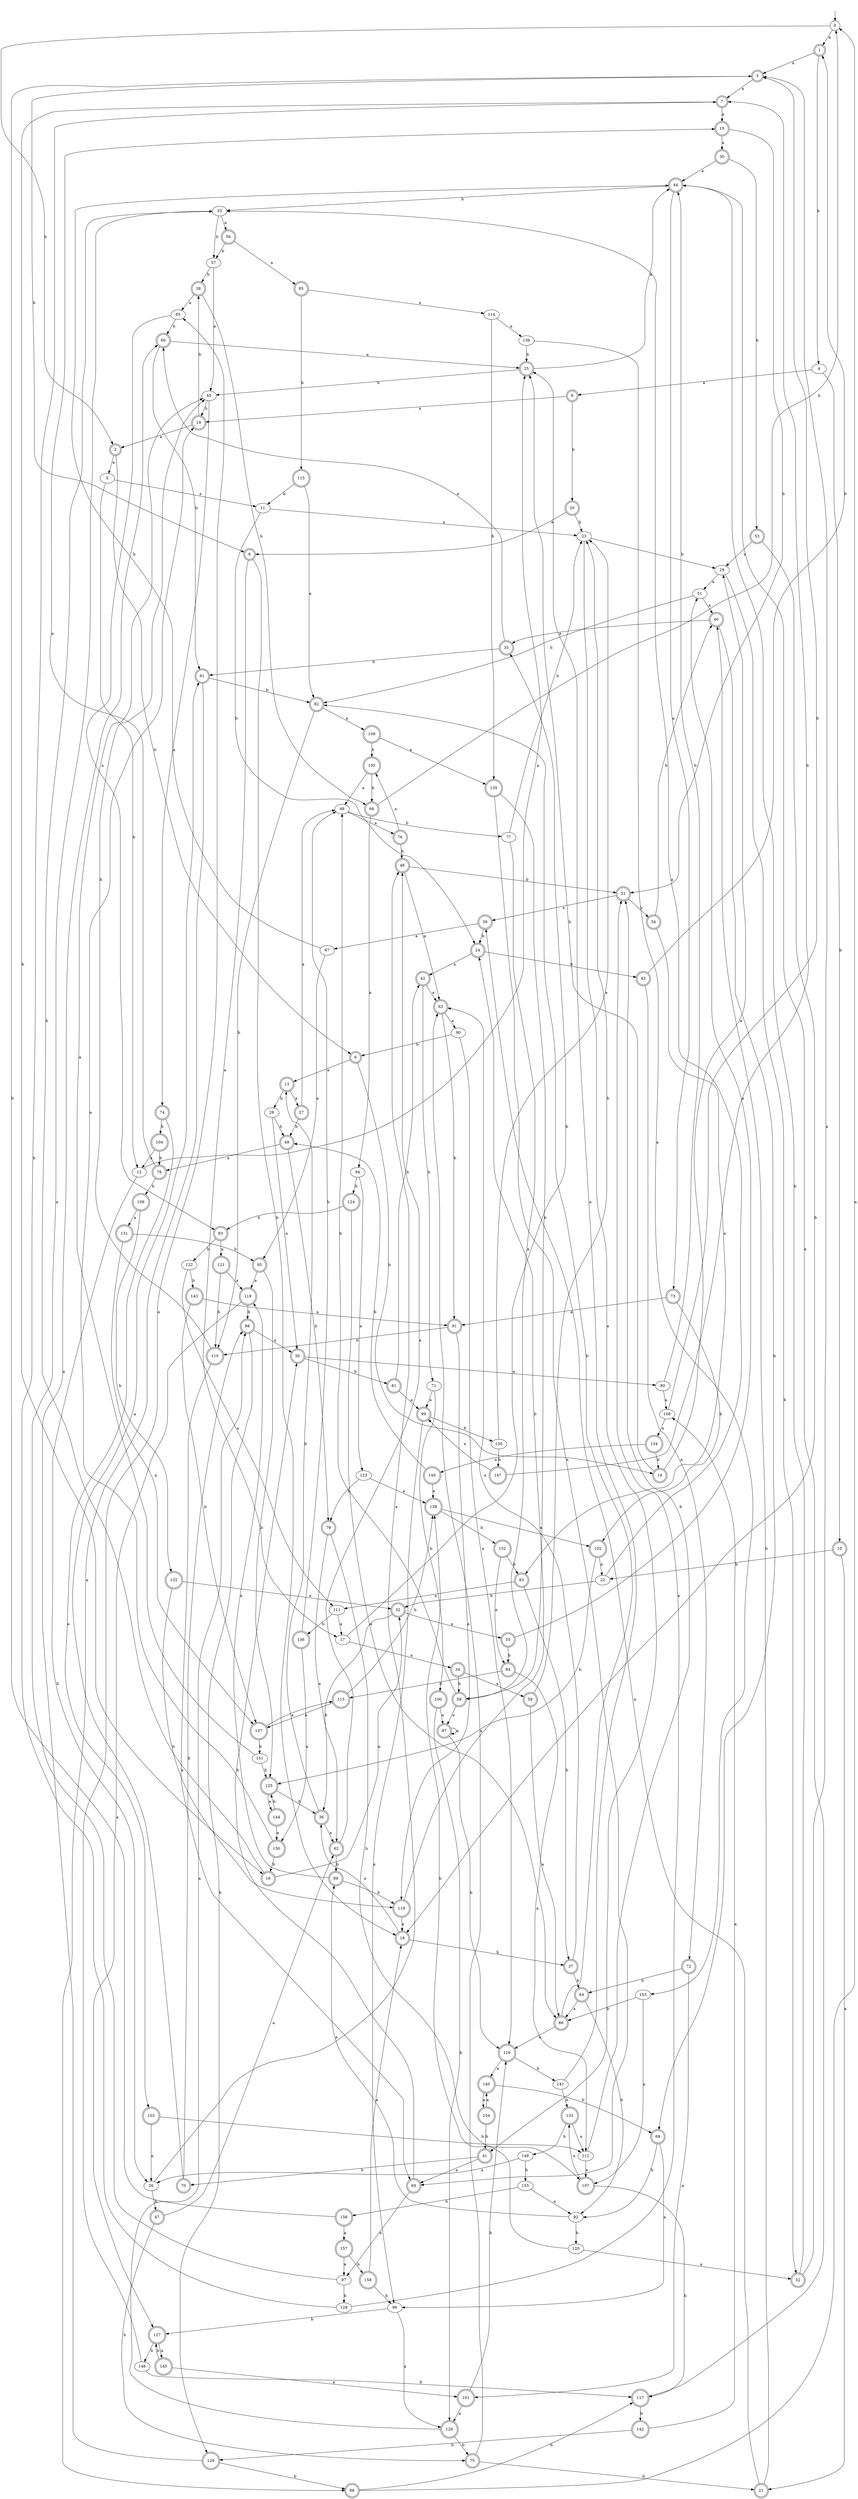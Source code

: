 digraph RandomDFA {
  __start0 [label="", shape=none];
  __start0 -> 0 [label=""];
  0 [shape=circle]
  0 -> 1 [label="a"]
  0 -> 2 [label="b"]
  1 [shape=doublecircle]
  1 -> 3 [label="a"]
  1 -> 4 [label="b"]
  2 [shape=doublecircle]
  2 -> 5 [label="a"]
  2 -> 6 [label="b"]
  3 [shape=doublecircle]
  3 -> 7 [label="a"]
  3 -> 8 [label="b"]
  4
  4 -> 9 [label="a"]
  4 -> 10 [label="b"]
  5
  5 -> 11 [label="a"]
  5 -> 12 [label="b"]
  6 [shape=doublecircle]
  6 -> 13 [label="a"]
  6 -> 14 [label="b"]
  7 [shape=doublecircle]
  7 -> 15 [label="a"]
  7 -> 16 [label="b"]
  8 [shape=doublecircle]
  8 -> 17 [label="a"]
  8 -> 18 [label="b"]
  9 [shape=doublecircle]
  9 -> 19 [label="a"]
  9 -> 20 [label="b"]
  10 [shape=doublecircle]
  10 -> 21 [label="a"]
  10 -> 22 [label="b"]
  11
  11 -> 23 [label="a"]
  11 -> 24 [label="b"]
  12
  12 -> 25 [label="a"]
  12 -> 26 [label="b"]
  13 [shape=doublecircle]
  13 -> 27 [label="a"]
  13 -> 28 [label="b"]
  14 [shape=doublecircle]
  14 -> 29 [label="a"]
  14 -> 25 [label="b"]
  15 [shape=doublecircle]
  15 -> 30 [label="a"]
  15 -> 31 [label="b"]
  16 [shape=doublecircle]
  16 -> 32 [label="a"]
  16 -> 33 [label="b"]
  17
  17 -> 34 [label="a"]
  17 -> 35 [label="b"]
  18 [shape=doublecircle]
  18 -> 36 [label="a"]
  18 -> 37 [label="b"]
  19 [shape=doublecircle]
  19 -> 2 [label="a"]
  19 -> 38 [label="b"]
  20 [shape=doublecircle]
  20 -> 8 [label="a"]
  20 -> 23 [label="b"]
  21 [shape=doublecircle]
  21 -> 39 [label="a"]
  21 -> 40 [label="b"]
  22
  22 -> 33 [label="a"]
  22 -> 32 [label="b"]
  23
  23 -> 41 [label="a"]
  23 -> 29 [label="b"]
  24 [shape=doublecircle]
  24 -> 42 [label="a"]
  24 -> 43 [label="b"]
  25 [shape=doublecircle]
  25 -> 44 [label="a"]
  25 -> 45 [label="b"]
  26
  26 -> 46 [label="a"]
  26 -> 47 [label="b"]
  27 [shape=doublecircle]
  27 -> 48 [label="a"]
  27 -> 49 [label="b"]
  28
  28 -> 50 [label="a"]
  28 -> 49 [label="b"]
  29
  29 -> 51 [label="a"]
  29 -> 52 [label="b"]
  30 [shape=doublecircle]
  30 -> 44 [label="a"]
  30 -> 53 [label="b"]
  31 [shape=doublecircle]
  31 -> 39 [label="a"]
  31 -> 54 [label="b"]
  32 [shape=doublecircle]
  32 -> 55 [label="a"]
  32 -> 36 [label="b"]
  33
  33 -> 56 [label="a"]
  33 -> 57 [label="b"]
  34 [shape=doublecircle]
  34 -> 58 [label="a"]
  34 -> 59 [label="b"]
  35 [shape=doublecircle]
  35 -> 60 [label="a"]
  35 -> 61 [label="b"]
  36 [shape=doublecircle]
  36 -> 62 [label="a"]
  36 -> 13 [label="b"]
  37 [shape=doublecircle]
  37 -> 63 [label="a"]
  37 -> 64 [label="b"]
  38 [shape=doublecircle]
  38 -> 65 [label="a"]
  38 -> 66 [label="b"]
  39 [shape=doublecircle]
  39 -> 67 [label="a"]
  39 -> 24 [label="b"]
  40 [shape=doublecircle]
  40 -> 35 [label="a"]
  40 -> 68 [label="b"]
  41 [shape=doublecircle]
  41 -> 69 [label="a"]
  41 -> 70 [label="b"]
  42 [shape=doublecircle]
  42 -> 63 [label="a"]
  42 -> 71 [label="b"]
  43 [shape=doublecircle]
  43 -> 72 [label="a"]
  43 -> 1 [label="b"]
  44 [shape=doublecircle]
  44 -> 73 [label="a"]
  44 -> 33 [label="b"]
  45
  45 -> 74 [label="a"]
  45 -> 19 [label="b"]
  46 [shape=doublecircle]
  46 -> 63 [label="a"]
  46 -> 31 [label="b"]
  47 [shape=doublecircle]
  47 -> 62 [label="a"]
  47 -> 75 [label="b"]
  48
  48 -> 76 [label="a"]
  48 -> 77 [label="b"]
  49 [shape=doublecircle]
  49 -> 78 [label="a"]
  49 -> 79 [label="b"]
  50 [shape=doublecircle]
  50 -> 80 [label="a"]
  50 -> 81 [label="b"]
  51
  51 -> 40 [label="a"]
  51 -> 82 [label="b"]
  52 [shape=doublecircle]
  52 -> 3 [label="a"]
  52 -> 44 [label="b"]
  53 [shape=doublecircle]
  53 -> 29 [label="a"]
  53 -> 18 [label="b"]
  54 [shape=doublecircle]
  54 -> 83 [label="a"]
  54 -> 40 [label="b"]
  55 [shape=doublecircle]
  55 -> 51 [label="a"]
  55 -> 84 [label="b"]
  56 [shape=doublecircle]
  56 -> 85 [label="a"]
  56 -> 57 [label="b"]
  57
  57 -> 45 [label="a"]
  57 -> 38 [label="b"]
  58 [shape=doublecircle]
  58 -> 86 [label="a"]
  58 -> 23 [label="b"]
  59 [shape=doublecircle]
  59 -> 87 [label="a"]
  59 -> 48 [label="b"]
  60 [shape=doublecircle]
  60 -> 25 [label="a"]
  60 -> 61 [label="b"]
  61 [shape=doublecircle]
  61 -> 88 [label="a"]
  61 -> 82 [label="b"]
  62 [shape=doublecircle]
  62 -> 46 [label="a"]
  62 -> 89 [label="b"]
  63 [shape=doublecircle]
  63 -> 90 [label="a"]
  63 -> 91 [label="b"]
  64 [shape=doublecircle]
  64 -> 86 [label="a"]
  64 -> 92 [label="b"]
  65
  65 -> 93 [label="a"]
  65 -> 60 [label="b"]
  66 [shape=doublecircle]
  66 -> 94 [label="a"]
  66 -> 0 [label="b"]
  67
  67 -> 95 [label="a"]
  67 -> 44 [label="b"]
  68 [shape=doublecircle]
  68 -> 96 [label="a"]
  68 -> 92 [label="b"]
  69 [shape=doublecircle]
  69 -> 97 [label="a"]
  69 -> 50 [label="b"]
  70 [shape=doublecircle]
  70 -> 61 [label="a"]
  70 -> 98 [label="b"]
  71
  71 -> 99 [label="a"]
  71 -> 100 [label="b"]
  72 [shape=doublecircle]
  72 -> 101 [label="a"]
  72 -> 64 [label="b"]
  73 [shape=doublecircle]
  73 -> 91 [label="a"]
  73 -> 102 [label="b"]
  74 [shape=doublecircle]
  74 -> 103 [label="a"]
  74 -> 104 [label="b"]
  75 [shape=doublecircle]
  75 -> 63 [label="a"]
  75 -> 21 [label="b"]
  76 [shape=doublecircle]
  76 -> 105 [label="a"]
  76 -> 46 [label="b"]
  77
  77 -> 59 [label="a"]
  77 -> 23 [label="b"]
  78 [shape=doublecircle]
  78 -> 15 [label="a"]
  78 -> 106 [label="b"]
  79 [shape=doublecircle]
  79 -> 62 [label="a"]
  79 -> 107 [label="b"]
  80
  80 -> 108 [label="a"]
  80 -> 44 [label="b"]
  81 [shape=doublecircle]
  81 -> 99 [label="a"]
  81 -> 42 [label="b"]
  82 [shape=doublecircle]
  82 -> 109 [label="a"]
  82 -> 110 [label="b"]
  83 [shape=doublecircle]
  83 -> 111 [label="a"]
  83 -> 37 [label="b"]
  84 [shape=doublecircle]
  84 -> 112 [label="a"]
  84 -> 113 [label="b"]
  85 [shape=doublecircle]
  85 -> 114 [label="a"]
  85 -> 115 [label="b"]
  86 [shape=doublecircle]
  86 -> 116 [label="a"]
  86 -> 82 [label="b"]
  87 [shape=doublecircle]
  87 -> 87 [label="a"]
  87 -> 116 [label="b"]
  88 [shape=doublecircle]
  88 -> 0 [label="a"]
  88 -> 117 [label="b"]
  89 [shape=doublecircle]
  89 -> 118 [label="a"]
  89 -> 119 [label="b"]
  90
  90 -> 116 [label="a"]
  90 -> 6 [label="b"]
  91 [shape=doublecircle]
  91 -> 119 [label="a"]
  91 -> 110 [label="b"]
  92
  92 -> 89 [label="a"]
  92 -> 120 [label="b"]
  93 [shape=doublecircle]
  93 -> 121 [label="a"]
  93 -> 122 [label="b"]
  94
  94 -> 123 [label="a"]
  94 -> 124 [label="b"]
  95 [shape=doublecircle]
  95 -> 118 [label="a"]
  95 -> 125 [label="b"]
  96
  96 -> 126 [label="a"]
  96 -> 127 [label="b"]
  97
  97 -> 33 [label="a"]
  97 -> 128 [label="b"]
  98 [shape=doublecircle]
  98 -> 50 [label="a"]
  98 -> 129 [label="b"]
  99 [shape=doublecircle]
  99 -> 96 [label="a"]
  99 -> 130 [label="b"]
  100 [shape=doublecircle]
  100 -> 87 [label="a"]
  100 -> 126 [label="b"]
  101 [shape=doublecircle]
  101 -> 126 [label="a"]
  101 -> 116 [label="b"]
  102 [shape=doublecircle]
  102 -> 22 [label="a"]
  102 -> 125 [label="b"]
  103 [shape=doublecircle]
  103 -> 26 [label="a"]
  103 -> 112 [label="b"]
  104 [shape=doublecircle]
  104 -> 12 [label="a"]
  104 -> 78 [label="b"]
  105 [shape=doublecircle]
  105 -> 48 [label="a"]
  105 -> 66 [label="b"]
  106 [shape=doublecircle]
  106 -> 131 [label="a"]
  106 -> 132 [label="b"]
  107 [shape=doublecircle]
  107 -> 133 [label="a"]
  107 -> 117 [label="b"]
  108
  108 -> 134 [label="a"]
  108 -> 3 [label="b"]
  109 [shape=doublecircle]
  109 -> 135 [label="a"]
  109 -> 105 [label="b"]
  110 [shape=doublecircle]
  110 -> 69 [label="a"]
  110 -> 45 [label="b"]
  111
  111 -> 17 [label="a"]
  111 -> 136 [label="b"]
  112
  112 -> 107 [label="a"]
  112 -> 31 [label="b"]
  113 [shape=doublecircle]
  113 -> 137 [label="a"]
  113 -> 138 [label="b"]
  114
  114 -> 139 [label="a"]
  114 -> 135 [label="b"]
  115 [shape=doublecircle]
  115 -> 82 [label="a"]
  115 -> 11 [label="b"]
  116 [shape=doublecircle]
  116 -> 140 [label="a"]
  116 -> 141 [label="b"]
  117 [shape=doublecircle]
  117 -> 44 [label="a"]
  117 -> 142 [label="b"]
  118 [shape=doublecircle]
  118 -> 127 [label="a"]
  118 -> 98 [label="b"]
  119 [shape=doublecircle]
  119 -> 18 [label="a"]
  119 -> 24 [label="b"]
  120
  120 -> 52 [label="a"]
  120 -> 138 [label="b"]
  121 [shape=doublecircle]
  121 -> 118 [label="a"]
  121 -> 110 [label="b"]
  122
  122 -> 111 [label="a"]
  122 -> 143 [label="b"]
  123
  123 -> 138 [label="a"]
  123 -> 79 [label="b"]
  124 [shape=doublecircle]
  124 -> 86 [label="a"]
  124 -> 93 [label="b"]
  125 [shape=doublecircle]
  125 -> 144 [label="a"]
  125 -> 36 [label="b"]
  126 [shape=doublecircle]
  126 -> 98 [label="a"]
  126 -> 75 [label="b"]
  127 [shape=doublecircle]
  127 -> 145 [label="a"]
  127 -> 146 [label="b"]
  128
  128 -> 31 [label="a"]
  128 -> 7 [label="b"]
  129 [shape=doublecircle]
  129 -> 60 [label="a"]
  129 -> 88 [label="b"]
  130
  130 -> 23 [label="a"]
  130 -> 147 [label="b"]
  131 [shape=doublecircle]
  131 -> 137 [label="a"]
  131 -> 95 [label="b"]
  132 [shape=doublecircle]
  132 -> 32 [label="a"]
  132 -> 119 [label="b"]
  133 [shape=doublecircle]
  133 -> 112 [label="a"]
  133 -> 148 [label="b"]
  134 [shape=doublecircle]
  134 -> 149 [label="a"]
  134 -> 14 [label="b"]
  135 [shape=doublecircle]
  135 -> 69 [label="a"]
  135 -> 59 [label="b"]
  136 [shape=doublecircle]
  136 -> 150 [label="a"]
  136 -> 48 [label="b"]
  137 [shape=doublecircle]
  137 -> 113 [label="a"]
  137 -> 151 [label="b"]
  138 [shape=doublecircle]
  138 -> 102 [label="a"]
  138 -> 152 [label="b"]
  139
  139 -> 153 [label="a"]
  139 -> 25 [label="b"]
  140 [shape=doublecircle]
  140 -> 154 [label="a"]
  140 -> 68 [label="b"]
  141
  141 -> 25 [label="a"]
  141 -> 133 [label="b"]
  142 [shape=doublecircle]
  142 -> 108 [label="a"]
  142 -> 129 [label="b"]
  143 [shape=doublecircle]
  143 -> 91 [label="a"]
  143 -> 137 [label="b"]
  144 [shape=doublecircle]
  144 -> 150 [label="a"]
  144 -> 125 [label="b"]
  145 [shape=doublecircle]
  145 -> 101 [label="a"]
  145 -> 127 [label="b"]
  146
  146 -> 65 [label="a"]
  146 -> 117 [label="b"]
  147 [shape=doublecircle]
  147 -> 99 [label="a"]
  147 -> 7 [label="b"]
  148
  148 -> 26 [label="a"]
  148 -> 155 [label="b"]
  149 [shape=doublecircle]
  149 -> 138 [label="a"]
  149 -> 49 [label="b"]
  150 [shape=doublecircle]
  150 -> 19 [label="a"]
  150 -> 16 [label="b"]
  151
  151 -> 45 [label="a"]
  151 -> 125 [label="b"]
  152 [shape=doublecircle]
  152 -> 84 [label="a"]
  152 -> 83 [label="b"]
  153
  153 -> 107 [label="a"]
  153 -> 86 [label="b"]
  154 [shape=doublecircle]
  154 -> 140 [label="a"]
  154 -> 41 [label="b"]
  155
  155 -> 92 [label="a"]
  155 -> 156 [label="b"]
  156 [shape=doublecircle]
  156 -> 157 [label="a"]
  156 -> 3 [label="b"]
  157 [shape=doublecircle]
  157 -> 97 [label="a"]
  157 -> 158 [label="b"]
  158 [shape=doublecircle]
  158 -> 18 [label="a"]
  158 -> 96 [label="b"]
}
